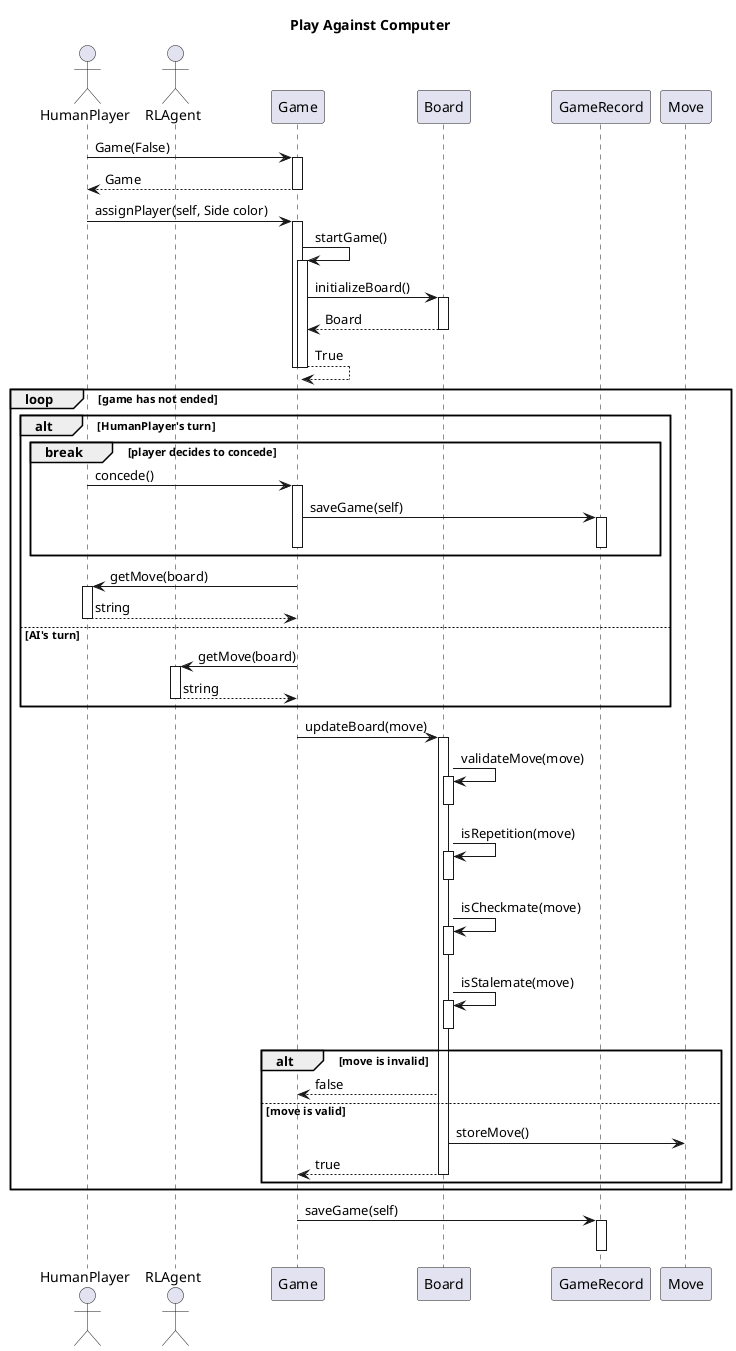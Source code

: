 @startuml Play Against Computer

title Play Against Computer

autoactivate on

actor HumanPlayer
actor RLAgent
HumanPlayer -> Game: Game(False)
return Game
HumanPlayer -> Game: assignPlayer(self, Side color)
    Game -> Game: startGame()
        Game -> Board: initializeBoard()
        return Board
    return True
    deactivate

loop game has not ended
        
    alt HumanPlayer's turn
        break player decides to concede
            HumanPlayer -> Game: concede()
            Game -> GameRecord: saveGame(self)
            deactivate
            deactivate
        end
        Game -> HumanPlayer: getMove(board)
        return string
    else AI's turn
        Game -> RLAgent: getMove(board)
        return string
    end
    autoactivate off
    Game -> Board: updateBoard(move)
        activate Board
            Board -> Board: validateMove(move)
                activate Board
                deactivate Board
            Board -> Board: isRepetition(move)
                activate Board
                deactivate Board
            Board -> Board: isCheckmate(move)
                activate Board
                deactivate Board
            Board -> Board: isStalemate(move)
                activate Board
                deactivate Board
            alt move is invalid
                Board --> Game : false
            else move is valid
                Board -> Move : storeMove()
                Board --> Game : true
                deactivate Board
            end
    autoactivate on
end

Game -> GameRecord: saveGame(self)
deactivate

@enduml
